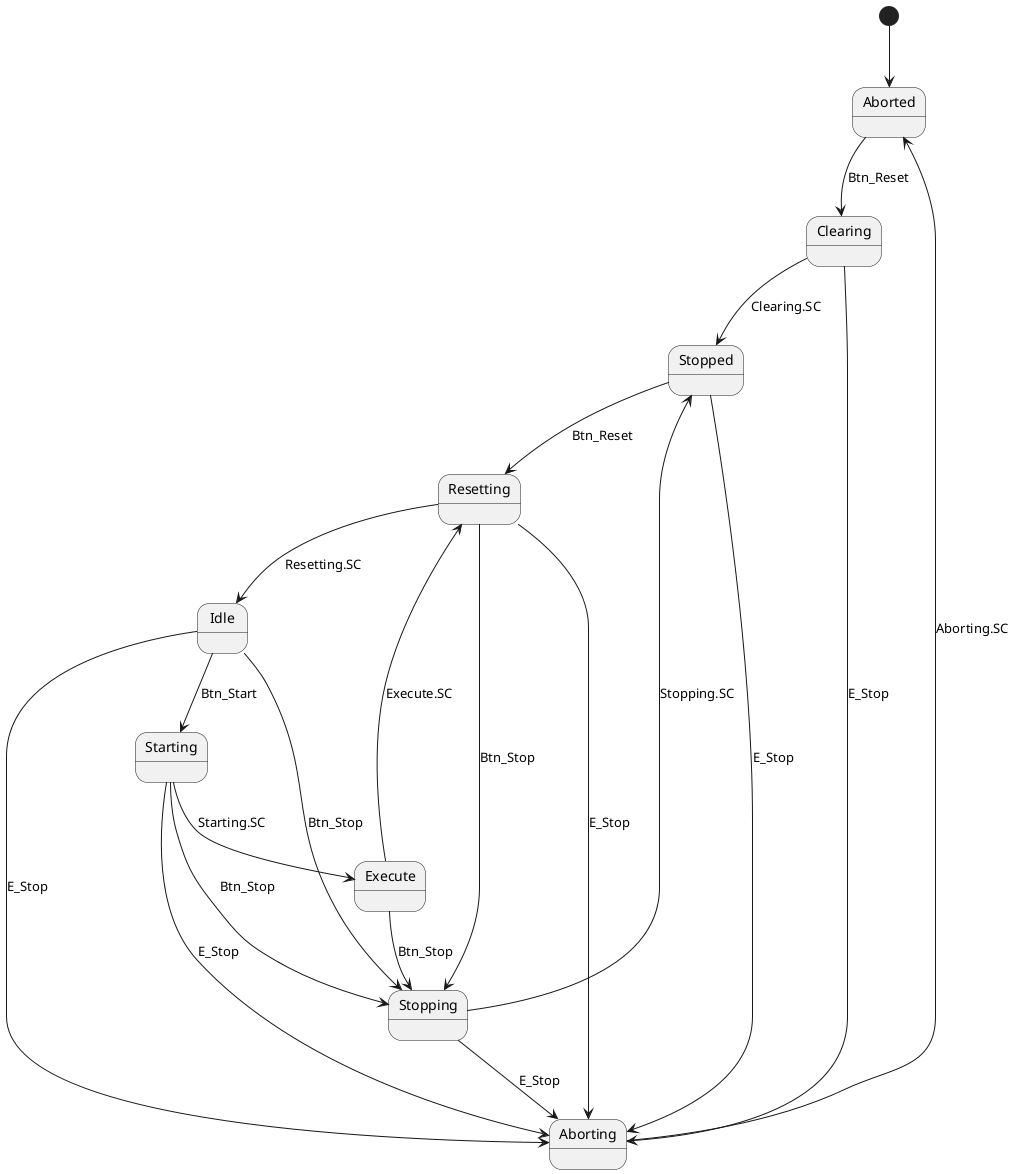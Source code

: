 @startuml

state Aborted
state Clearing 
state Stopped
state Resetting
state Idle
state Starting
state Stopping
state Aborting
state Execute

[*] --> Aborted
Aborted --> Clearing : Btn_Reset
Clearing --> Stopped : Clearing.SC
Stopped --> Resetting : Btn_Reset
Stopping --> Stopped : Stopping.SC
Aborting --> Aborted : Aborting.SC
Resetting --> Idle : Resetting.SC
Idle --> Starting : Btn_Start
Starting --> Execute : Starting.SC 
Execute --> Resetting : Execute.SC

Clearing --> Aborting : E_Stop
Stopped --> Aborting : E_Stop
Stopping --> Aborting : E_Stop
Resetting --> Aborting : E_Stop
Idle --> Aborting : E_Stop
Starting --> Aborting : E_Stop

Resetting --> Stopping : Btn_Stop
Idle --> Stopping : Btn_Stop
Starting --> Stopping : Btn_Stop
Execute --> Stopping : Btn_Stop

@enduml